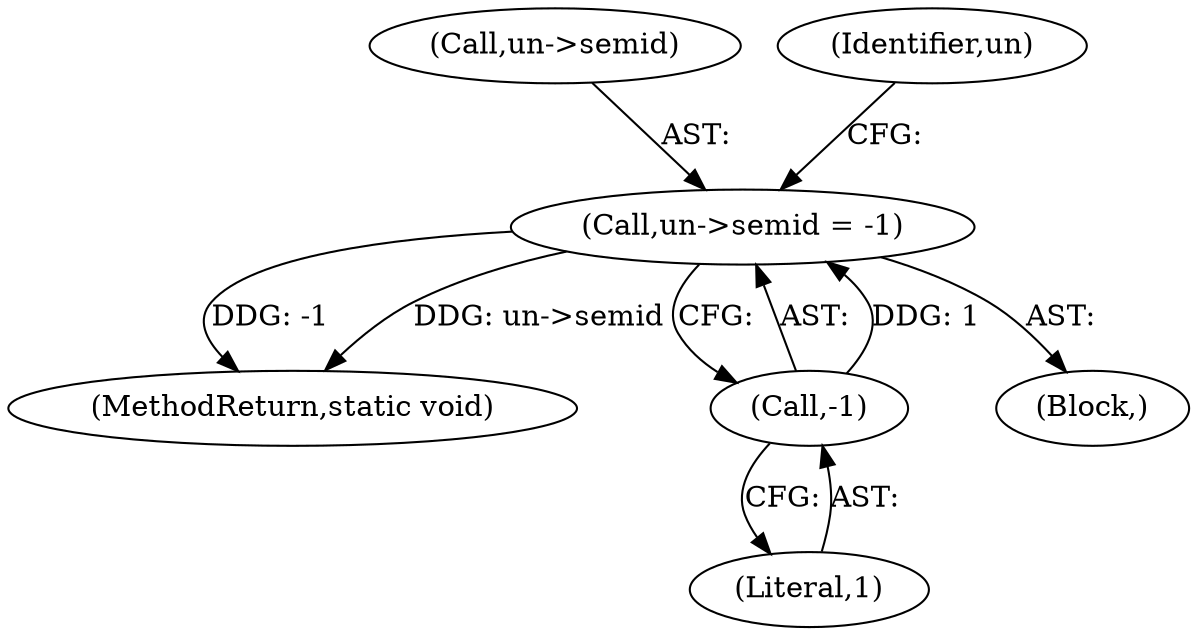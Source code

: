 digraph "0_linux_6062a8dc0517bce23e3c2f7d2fea5e22411269a3_3@pointer" {
"1000133" [label="(Call,un->semid = -1)"];
"1000137" [label="(Call,-1)"];
"1000134" [label="(Call,un->semid)"];
"1000138" [label="(Literal,1)"];
"1000133" [label="(Call,un->semid = -1)"];
"1000216" [label="(MethodReturn,static void)"];
"1000120" [label="(Block,)"];
"1000137" [label="(Call,-1)"];
"1000142" [label="(Identifier,un)"];
"1000133" -> "1000120"  [label="AST: "];
"1000133" -> "1000137"  [label="CFG: "];
"1000134" -> "1000133"  [label="AST: "];
"1000137" -> "1000133"  [label="AST: "];
"1000142" -> "1000133"  [label="CFG: "];
"1000133" -> "1000216"  [label="DDG: -1"];
"1000133" -> "1000216"  [label="DDG: un->semid"];
"1000137" -> "1000133"  [label="DDG: 1"];
"1000137" -> "1000138"  [label="CFG: "];
"1000138" -> "1000137"  [label="AST: "];
}
